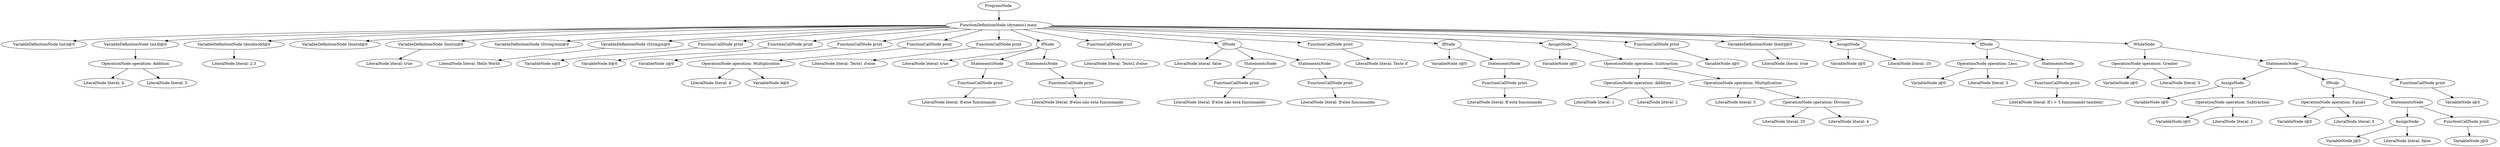 digraph {
graph [ordering="out"];
node0[label="ProgramNode "];
node1[label="FunctionDefinitionNode (dynamic) main "];
node2[label="VariableDefinitionNode (int)i@0"];
node1 -> node2;
node3[label="VariableDefinitionNode (int)b@0"];
node4[label="OperationNode operation: Addition"];
node5[label="LiteralNode literal: 4"];
node4 -> node5;
node6[label="LiteralNode literal: 3"];
node4 -> node6;
node3 -> node4;
node1 -> node3;
node7[label="VariableDefinitionNode (double)dd@0"];
node8[label="LiteralNode literal: 2.3"];
node7 -> node8;
node1 -> node7;
node9[label="VariableDefinitionNode (bool)d@0"];
node1 -> node9;
node10[label="VariableDefinitionNode (bool)z@0"];
node11[label="LiteralNode literal: true"];
node10 -> node11;
node1 -> node10;
node12[label="VariableDefinitionNode (String)xixi@0"];
node1 -> node12;
node13[label="VariableDefinitionNode (String)s@0"];
node14[label="LiteralNode literal: Hello World"];
node13 -> node14;
node1 -> node13;
node15[label="FunctionCallNode print"];
node16[label="VariableNode s@0"];
node15 -> node16;
node1 -> node15;
node17[label="FunctionCallNode print"];
node18[label="VariableNode b@0"];
node17 -> node18;
node1 -> node17;
node19[label="FunctionCallNode print"];
node20[label="VariableNode z@0"];
node19 -> node20;
node1 -> node19;
node21[label="FunctionCallNode print"];
node22[label="OperationNode operation: Multiplication"];
node23[label="LiteralNode literal: 4"];
node22 -> node23;
node24[label="VariableNode b@0"];
node22 -> node24;
node21 -> node22;
node1 -> node21;
node25[label="FunctionCallNode print"];
node26[label="LiteralNode literal: Teste1 if-else"];
node25 -> node26;
node1 -> node25;
node27[label="IfNode "];
node28[label="LiteralNode literal: true"];
node27 -> node28;
node29[label="StatementsNode "];
node30[label="FunctionCallNode print"];
node31[label="LiteralNode literal: If-else funcionando"];
node30 -> node31;
node29 -> node30;
node27 -> node29;
node32[label="StatementsNode "];
node33[label="FunctionCallNode print"];
node34[label="LiteralNode literal: If-else não está funcionando"];
node33 -> node34;
node32 -> node33;
node27 -> node32;
node1 -> node27;
node35[label="FunctionCallNode print"];
node36[label="LiteralNode literal: Teste2 if-else"];
node35 -> node36;
node1 -> node35;
node37[label="IfNode "];
node38[label="LiteralNode literal: false"];
node37 -> node38;
node39[label="StatementsNode "];
node40[label="FunctionCallNode print"];
node41[label="LiteralNode literal: If-else não está funcionando"];
node40 -> node41;
node39 -> node40;
node37 -> node39;
node42[label="StatementsNode "];
node43[label="FunctionCallNode print"];
node44[label="LiteralNode literal: If-else funcionando"];
node43 -> node44;
node42 -> node43;
node37 -> node42;
node1 -> node37;
node45[label="FunctionCallNode print"];
node46[label="LiteralNode literal: Teste if"];
node45 -> node46;
node1 -> node45;
node47[label="IfNode "];
node48[label="VariableNode z@0"];
node47 -> node48;
node49[label="StatementsNode "];
node50[label="FunctionCallNode print"];
node51[label="LiteralNode literal: If está funcionando"];
node50 -> node51;
node49 -> node50;
node47 -> node49;
node1 -> node47;
node52[label="AssignNode"];
node53[label="VariableNode i@0"];
node52 -> node53;
node54[label="OperationNode operation: Subtraction"];
node55[label="OperationNode operation: Addition"];
node56[label="LiteralNode literal: 1"];
node55 -> node56;
node57[label="LiteralNode literal: 2"];
node55 -> node57;
node54 -> node55;
node58[label="OperationNode operation: Multiplication"];
node59[label="LiteralNode literal: 5"];
node58 -> node59;
node60[label="OperationNode operation: Division"];
node61[label="LiteralNode literal: 20"];
node60 -> node61;
node62[label="LiteralNode literal: 4"];
node60 -> node62;
node58 -> node60;
node54 -> node58;
node52 -> node54;
node1 -> node52;
node63[label="FunctionCallNode print"];
node64[label="VariableNode i@0"];
node63 -> node64;
node1 -> node63;
node65[label="VariableDefinitionNode (bool)j@0"];
node66[label="LiteralNode literal: true"];
node65 -> node66;
node1 -> node65;
node67[label="AssignNode"];
node68[label="VariableNode i@0"];
node67 -> node68;
node69[label="LiteralNode literal: 10"];
node67 -> node69;
node1 -> node67;
node70[label="IfNode "];
node71[label="OperationNode operation: Less"];
node72[label="VariableNode i@0"];
node71 -> node72;
node73[label="LiteralNode literal: 5"];
node71 -> node73;
node70 -> node71;
node74[label="StatementsNode "];
node75[label="FunctionCallNode print"];
node76[label="LiteralNode literal: If i > 5 funcionando também!"];
node75 -> node76;
node74 -> node75;
node70 -> node74;
node1 -> node70;
node77[label="WhileNode "];
node78[label="OperationNode operation: Greater"];
node79[label="VariableNode i@0"];
node78 -> node79;
node80[label="LiteralNode literal: 5"];
node78 -> node80;
node77 -> node78;
node81[label="StatementsNode "];
node82[label="AssignNode"];
node83[label="VariableNode i@0"];
node82 -> node83;
node84[label="OperationNode operation: Subtraction"];
node85[label="VariableNode i@0"];
node84 -> node85;
node86[label="LiteralNode literal: 1"];
node84 -> node86;
node82 -> node84;
node81 -> node82;
node87[label="IfNode "];
node88[label="OperationNode operation: Equals"];
node89[label="VariableNode i@0"];
node88 -> node89;
node90[label="LiteralNode literal: 5"];
node88 -> node90;
node87 -> node88;
node91[label="StatementsNode "];
node92[label="AssignNode"];
node93[label="VariableNode j@0"];
node92 -> node93;
node94[label="LiteralNode literal: false"];
node92 -> node94;
node91 -> node92;
node95[label="FunctionCallNode print"];
node96[label="VariableNode j@0"];
node95 -> node96;
node91 -> node95;
node87 -> node91;
node81 -> node87;
node97[label="FunctionCallNode print"];
node98[label="VariableNode i@0"];
node97 -> node98;
node81 -> node97;
node77 -> node81;
node1 -> node77;
node0 -> node1;
}
